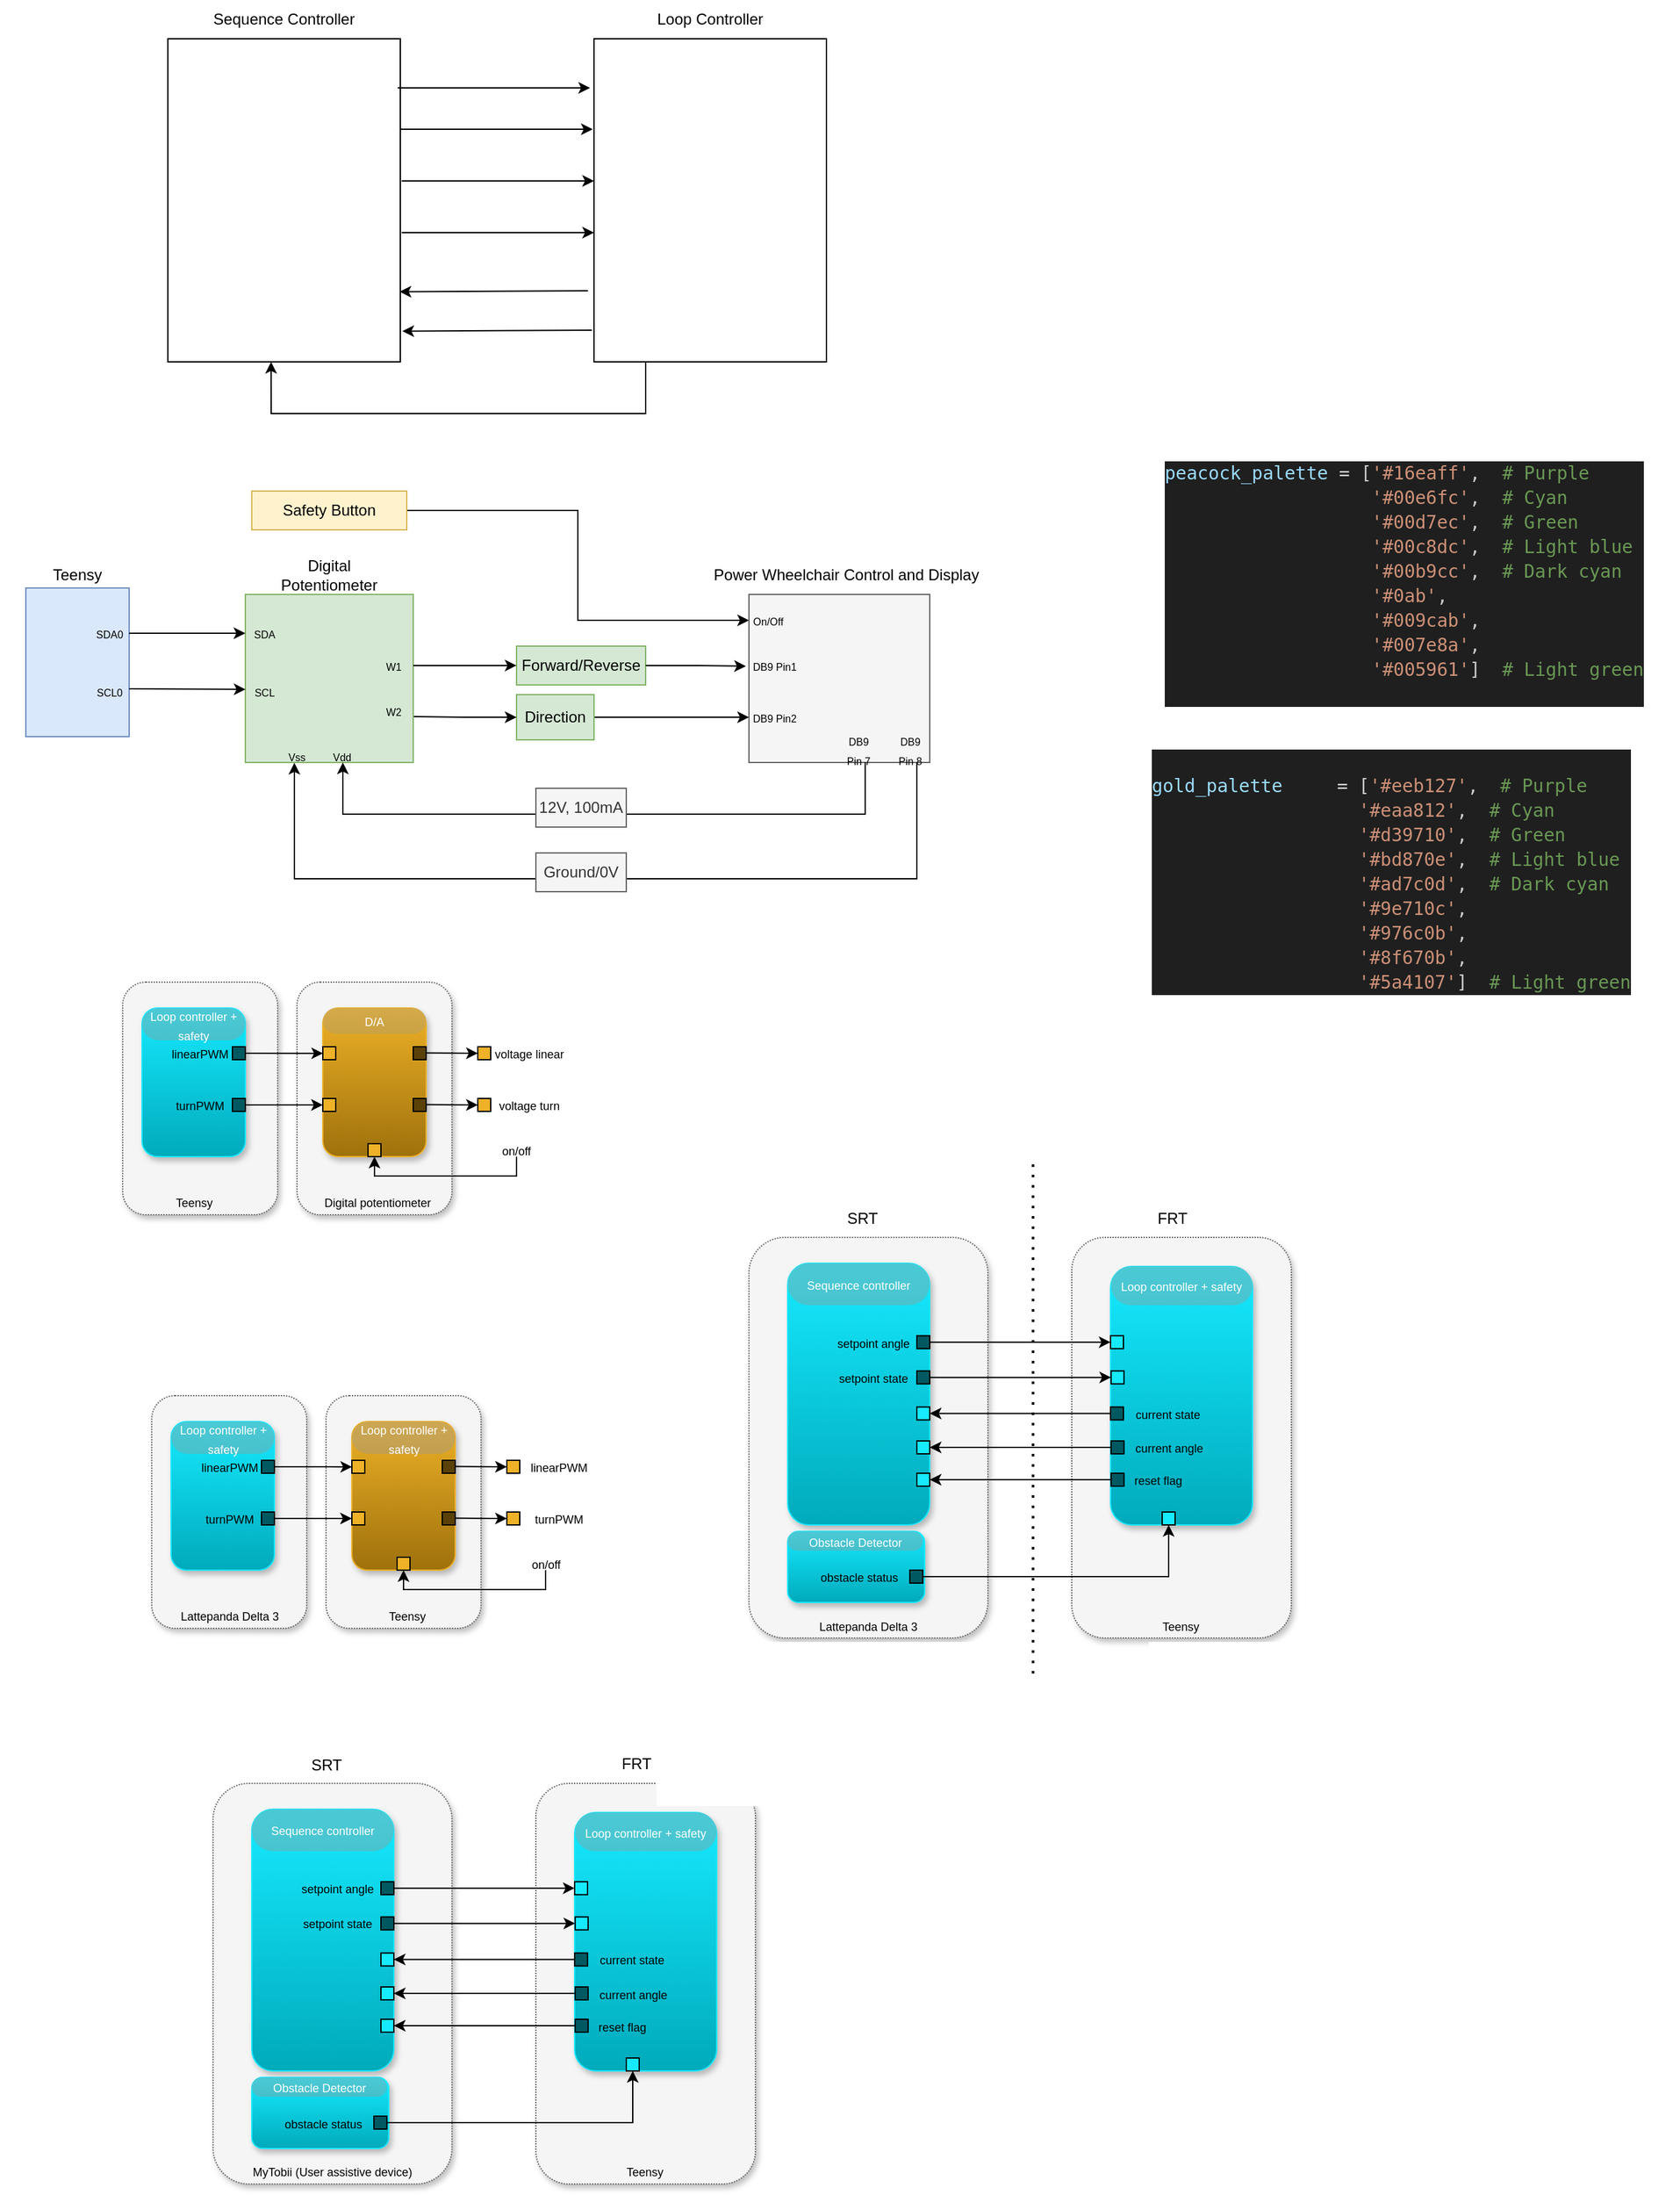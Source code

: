 <mxfile version="24.4.4" type="github">
  <diagram name="Page-1" id="mmhT-Pex-2ySGfsCANb3">
    <mxGraphModel dx="1647" dy="387" grid="1" gridSize="10" guides="1" tooltips="1" connect="1" arrows="1" fold="1" page="1" pageScale="1" pageWidth="850" pageHeight="1100" math="0" shadow="0">
      <root>
        <mxCell id="0" />
        <mxCell id="1" parent="0" />
        <mxCell id="6i7rax9iIgS6po6T7Pem-71" value="" style="endArrow=none;dashed=1;html=1;dashPattern=1 3;strokeWidth=2;rounded=0;" edge="1" parent="1">
          <mxGeometry width="50" height="50" relative="1" as="geometry">
            <mxPoint x="750" y="1445" as="sourcePoint" />
            <mxPoint x="750" y="1045" as="targetPoint" />
          </mxGeometry>
        </mxCell>
        <mxCell id="OU8EpIYlkXX6cTPL9Aab-47" value="" style="rounded=1;whiteSpace=wrap;html=1;fillColor=#f5f5f5;fontColor=#333333;strokeColor=#666666;dashed=1;dashPattern=1 1;shadow=1;" parent="1" vertex="1">
          <mxGeometry x="45" y="910" width="120" height="180" as="geometry" />
        </mxCell>
        <mxCell id="OU8EpIYlkXX6cTPL9Aab-46" value="" style="rounded=1;whiteSpace=wrap;html=1;fillColor=#f5f5f5;fontColor=#333333;strokeColor=#666666;dashed=1;dashPattern=1 1;glass=0;shadow=1;" parent="1" vertex="1">
          <mxGeometry x="180" y="910" width="120" height="180" as="geometry" />
        </mxCell>
        <mxCell id="EqBaHVZNQgICD4WXDvI4-1" value="" style="rounded=0;whiteSpace=wrap;html=1;" parent="1" vertex="1">
          <mxGeometry x="80" y="180" width="180" height="250" as="geometry" />
        </mxCell>
        <mxCell id="EqBaHVZNQgICD4WXDvI4-3" value="" style="rounded=0;whiteSpace=wrap;html=1;" parent="1" vertex="1">
          <mxGeometry x="410" y="180" width="180" height="250" as="geometry" />
        </mxCell>
        <mxCell id="EqBaHVZNQgICD4WXDvI4-4" value="Sequence Controller" style="text;html=1;align=center;verticalAlign=middle;whiteSpace=wrap;rounded=0;" parent="1" vertex="1">
          <mxGeometry x="110" y="150" width="120" height="30" as="geometry" />
        </mxCell>
        <mxCell id="EqBaHVZNQgICD4WXDvI4-5" value="Loop Controller" style="text;html=1;align=center;verticalAlign=middle;whiteSpace=wrap;rounded=0;" parent="1" vertex="1">
          <mxGeometry x="440" y="150" width="120" height="30" as="geometry" />
        </mxCell>
        <mxCell id="EqBaHVZNQgICD4WXDvI4-46" style="edgeStyle=orthogonalEdgeStyle;rounded=0;orthogonalLoop=1;jettySize=auto;html=1;entryX=0;entryY=0.5;entryDx=0;entryDy=0;" parent="1" source="EqBaHVZNQgICD4WXDvI4-8" target="EqBaHVZNQgICD4WXDvI4-19" edge="1">
          <mxGeometry relative="1" as="geometry" />
        </mxCell>
        <mxCell id="EqBaHVZNQgICD4WXDvI4-8" value="Safety Button" style="text;html=1;align=center;verticalAlign=middle;whiteSpace=wrap;rounded=0;fillColor=#fff2cc;strokeColor=#d6b656;" parent="1" vertex="1">
          <mxGeometry x="145" y="530" width="120" height="30" as="geometry" />
        </mxCell>
        <mxCell id="EqBaHVZNQgICD4WXDvI4-9" value="" style="endArrow=classic;html=1;rounded=0;exitX=0.989;exitY=0.152;exitDx=0;exitDy=0;exitPerimeter=0;entryX=-0.017;entryY=0.152;entryDx=0;entryDy=0;entryPerimeter=0;" parent="1" source="EqBaHVZNQgICD4WXDvI4-1" target="EqBaHVZNQgICD4WXDvI4-3" edge="1">
          <mxGeometry width="50" height="50" relative="1" as="geometry">
            <mxPoint x="330" y="400" as="sourcePoint" />
            <mxPoint x="380" y="350" as="targetPoint" />
          </mxGeometry>
        </mxCell>
        <mxCell id="EqBaHVZNQgICD4WXDvI4-10" value="" style="endArrow=classic;html=1;rounded=0;exitX=0.989;exitY=0.152;exitDx=0;exitDy=0;exitPerimeter=0;entryX=-0.017;entryY=0.152;entryDx=0;entryDy=0;entryPerimeter=0;" parent="1" edge="1">
          <mxGeometry width="50" height="50" relative="1" as="geometry">
            <mxPoint x="260" y="250" as="sourcePoint" />
            <mxPoint x="409" y="250" as="targetPoint" />
          </mxGeometry>
        </mxCell>
        <mxCell id="EqBaHVZNQgICD4WXDvI4-11" value="" style="endArrow=classic;html=1;rounded=0;exitX=0.989;exitY=0.152;exitDx=0;exitDy=0;exitPerimeter=0;entryX=-0.017;entryY=0.152;entryDx=0;entryDy=0;entryPerimeter=0;" parent="1" edge="1">
          <mxGeometry width="50" height="50" relative="1" as="geometry">
            <mxPoint x="261" y="290" as="sourcePoint" />
            <mxPoint x="410" y="290" as="targetPoint" />
          </mxGeometry>
        </mxCell>
        <mxCell id="EqBaHVZNQgICD4WXDvI4-12" value="" style="endArrow=classic;html=1;rounded=0;exitX=0.989;exitY=0.152;exitDx=0;exitDy=0;exitPerimeter=0;entryX=-0.017;entryY=0.152;entryDx=0;entryDy=0;entryPerimeter=0;" parent="1" edge="1">
          <mxGeometry width="50" height="50" relative="1" as="geometry">
            <mxPoint x="261" y="330" as="sourcePoint" />
            <mxPoint x="410" y="330" as="targetPoint" />
          </mxGeometry>
        </mxCell>
        <mxCell id="EqBaHVZNQgICD4WXDvI4-13" value="" style="endArrow=classic;html=1;rounded=0;exitX=-0.026;exitY=0.78;exitDx=0;exitDy=0;exitPerimeter=0;entryX=0.997;entryY=0.783;entryDx=0;entryDy=0;entryPerimeter=0;" parent="1" source="EqBaHVZNQgICD4WXDvI4-3" target="EqBaHVZNQgICD4WXDvI4-1" edge="1">
          <mxGeometry width="50" height="50" relative="1" as="geometry">
            <mxPoint x="400" y="374.25" as="sourcePoint" />
            <mxPoint x="270" y="374" as="targetPoint" />
          </mxGeometry>
        </mxCell>
        <mxCell id="EqBaHVZNQgICD4WXDvI4-14" value="" style="endArrow=classic;html=1;rounded=0;exitX=-0.009;exitY=0.902;exitDx=0;exitDy=0;exitPerimeter=0;entryX=1.009;entryY=0.905;entryDx=0;entryDy=0;entryPerimeter=0;" parent="1" source="EqBaHVZNQgICD4WXDvI4-3" target="EqBaHVZNQgICD4WXDvI4-1" edge="1">
          <mxGeometry width="50" height="50" relative="1" as="geometry">
            <mxPoint x="308" y="268" as="sourcePoint" />
            <mxPoint x="264" y="405" as="targetPoint" />
          </mxGeometry>
        </mxCell>
        <mxCell id="EqBaHVZNQgICD4WXDvI4-15" value="" style="endArrow=classic;html=1;rounded=0;entryX=0.444;entryY=1;entryDx=0;entryDy=0;entryPerimeter=0;" parent="1" target="EqBaHVZNQgICD4WXDvI4-1" edge="1">
          <mxGeometry width="50" height="50" relative="1" as="geometry">
            <mxPoint x="450" y="430" as="sourcePoint" />
            <mxPoint x="264" y="470" as="targetPoint" />
            <Array as="points">
              <mxPoint x="450" y="470" />
              <mxPoint x="160" y="470" />
            </Array>
          </mxGeometry>
        </mxCell>
        <mxCell id="EqBaHVZNQgICD4WXDvI4-16" value="" style="rounded=0;whiteSpace=wrap;html=1;fillColor=#f5f5f5;fontColor=#333333;strokeColor=#666666;" parent="1" vertex="1">
          <mxGeometry x="530" y="610" width="140" height="130" as="geometry" />
        </mxCell>
        <mxCell id="EqBaHVZNQgICD4WXDvI4-17" value="Power Wheelchair Control and Display" style="text;html=1;align=center;verticalAlign=middle;resizable=0;points=[];autosize=1;strokeColor=none;fillColor=none;" parent="1" vertex="1">
          <mxGeometry x="490" y="580" width="230" height="30" as="geometry" />
        </mxCell>
        <mxCell id="EqBaHVZNQgICD4WXDvI4-19" value="&lt;font style=&quot;font-size: 8px;&quot;&gt;On/Off&lt;/font&gt;" style="text;html=1;align=center;verticalAlign=middle;whiteSpace=wrap;rounded=0;" parent="1" vertex="1">
          <mxGeometry x="530" y="620" width="30" height="20" as="geometry" />
        </mxCell>
        <mxCell id="EqBaHVZNQgICD4WXDvI4-20" value="" style="rounded=0;whiteSpace=wrap;html=1;fillColor=#d5e8d4;strokeColor=#82b366;" parent="1" vertex="1">
          <mxGeometry x="140" y="610" width="130" height="130" as="geometry" />
        </mxCell>
        <mxCell id="EqBaHVZNQgICD4WXDvI4-21" value="Digital Potentiometer" style="text;html=1;align=center;verticalAlign=middle;whiteSpace=wrap;rounded=0;" parent="1" vertex="1">
          <mxGeometry x="165" y="580" width="80" height="30" as="geometry" />
        </mxCell>
        <mxCell id="EqBaHVZNQgICD4WXDvI4-25" value="Forward/Reverse" style="text;html=1;align=center;verticalAlign=middle;whiteSpace=wrap;rounded=0;fillColor=#d5e8d4;strokeColor=#82b366;" parent="1" vertex="1">
          <mxGeometry x="350" y="650" width="100" height="30" as="geometry" />
        </mxCell>
        <mxCell id="EqBaHVZNQgICD4WXDvI4-50" style="edgeStyle=orthogonalEdgeStyle;rounded=0;orthogonalLoop=1;jettySize=auto;html=1;entryX=0;entryY=0.5;entryDx=0;entryDy=0;" parent="1" source="EqBaHVZNQgICD4WXDvI4-30" target="EqBaHVZNQgICD4WXDvI4-32" edge="1">
          <mxGeometry relative="1" as="geometry" />
        </mxCell>
        <mxCell id="EqBaHVZNQgICD4WXDvI4-30" value="Direction" style="text;html=1;align=center;verticalAlign=middle;whiteSpace=wrap;rounded=0;fillColor=#d5e8d4;strokeColor=#82b366;" parent="1" vertex="1">
          <mxGeometry x="350" y="687.5" width="60" height="35" as="geometry" />
        </mxCell>
        <mxCell id="EqBaHVZNQgICD4WXDvI4-31" value="&lt;font style=&quot;font-size: 8px;&quot;&gt;DB9 Pin1&lt;/font&gt;" style="text;html=1;align=center;verticalAlign=middle;whiteSpace=wrap;rounded=0;" parent="1" vertex="1">
          <mxGeometry x="530" y="660" width="40" height="10" as="geometry" />
        </mxCell>
        <mxCell id="EqBaHVZNQgICD4WXDvI4-32" value="&lt;font style=&quot;font-size: 8px;&quot;&gt;DB9 Pin2&lt;/font&gt;" style="text;html=1;align=center;verticalAlign=middle;whiteSpace=wrap;rounded=0;" parent="1" vertex="1">
          <mxGeometry x="530" y="700" width="40" height="10" as="geometry" />
        </mxCell>
        <mxCell id="EqBaHVZNQgICD4WXDvI4-34" style="edgeStyle=orthogonalEdgeStyle;rounded=0;orthogonalLoop=1;jettySize=auto;html=1;entryX=0.851;entryY=1.025;entryDx=0;entryDy=0;entryPerimeter=0;" parent="1" edge="1">
          <mxGeometry relative="1" as="geometry">
            <mxPoint x="620" y="740" as="sourcePoint" />
            <mxPoint x="215.5" y="740" as="targetPoint" />
            <Array as="points">
              <mxPoint x="620" y="780" />
              <mxPoint x="216" y="780" />
            </Array>
          </mxGeometry>
        </mxCell>
        <mxCell id="EqBaHVZNQgICD4WXDvI4-37" value="12V, 100mA" style="text;html=1;align=center;verticalAlign=middle;whiteSpace=wrap;rounded=0;fillColor=#f5f5f5;strokeColor=#666666;fontColor=#333333;" parent="1" vertex="1">
          <mxGeometry x="365" y="760" width="70" height="30" as="geometry" />
        </mxCell>
        <mxCell id="EqBaHVZNQgICD4WXDvI4-39" style="edgeStyle=orthogonalEdgeStyle;rounded=0;orthogonalLoop=1;jettySize=auto;html=1;entryX=0.292;entryY=1.002;entryDx=0;entryDy=0;entryPerimeter=0;" parent="1" target="EqBaHVZNQgICD4WXDvI4-20" edge="1">
          <mxGeometry relative="1" as="geometry">
            <mxPoint x="660" y="740" as="sourcePoint" />
            <mxPoint x="179.5" y="790" as="targetPoint" />
            <Array as="points">
              <mxPoint x="660" y="830" />
              <mxPoint x="178" y="830" />
            </Array>
          </mxGeometry>
        </mxCell>
        <mxCell id="EqBaHVZNQgICD4WXDvI4-40" value="Ground/0V" style="text;html=1;align=center;verticalAlign=middle;whiteSpace=wrap;rounded=0;fillColor=#f5f5f5;strokeColor=#666666;fontColor=#333333;" parent="1" vertex="1">
          <mxGeometry x="365" y="810" width="70" height="30" as="geometry" />
        </mxCell>
        <mxCell id="EqBaHVZNQgICD4WXDvI4-47" style="edgeStyle=orthogonalEdgeStyle;rounded=0;orthogonalLoop=1;jettySize=auto;html=1;entryX=1;entryY=0.423;entryDx=0;entryDy=0;entryPerimeter=0;startArrow=classic;startFill=1;endArrow=none;endFill=0;" parent="1" source="EqBaHVZNQgICD4WXDvI4-25" target="EqBaHVZNQgICD4WXDvI4-20" edge="1">
          <mxGeometry relative="1" as="geometry" />
        </mxCell>
        <mxCell id="EqBaHVZNQgICD4WXDvI4-48" style="edgeStyle=orthogonalEdgeStyle;rounded=0;orthogonalLoop=1;jettySize=auto;html=1;entryX=-0.017;entryY=0.427;entryDx=0;entryDy=0;entryPerimeter=0;" parent="1" source="EqBaHVZNQgICD4WXDvI4-25" target="EqBaHVZNQgICD4WXDvI4-16" edge="1">
          <mxGeometry relative="1" as="geometry" />
        </mxCell>
        <mxCell id="EqBaHVZNQgICD4WXDvI4-49" style="edgeStyle=orthogonalEdgeStyle;rounded=0;orthogonalLoop=1;jettySize=auto;html=1;entryX=1.004;entryY=0.727;entryDx=0;entryDy=0;entryPerimeter=0;startArrow=classic;startFill=1;endArrow=none;endFill=0;" parent="1" source="EqBaHVZNQgICD4WXDvI4-30" target="EqBaHVZNQgICD4WXDvI4-20" edge="1">
          <mxGeometry relative="1" as="geometry">
            <mxPoint x="274" y="703" as="targetPoint" />
          </mxGeometry>
        </mxCell>
        <mxCell id="EqBaHVZNQgICD4WXDvI4-52" value="&lt;font style=&quot;font-size: 8px;&quot;&gt;DB9 Pin 7&lt;br&gt;&lt;/font&gt;" style="text;html=1;align=center;verticalAlign=middle;whiteSpace=wrap;rounded=0;" parent="1" vertex="1">
          <mxGeometry x="600" y="730" width="30" as="geometry" />
        </mxCell>
        <mxCell id="EqBaHVZNQgICD4WXDvI4-53" value="&lt;font style=&quot;font-size: 8px;&quot;&gt;DB9 Pin 8&lt;br&gt;&lt;/font&gt;" style="text;html=1;align=center;verticalAlign=middle;whiteSpace=wrap;rounded=0;" parent="1" vertex="1">
          <mxGeometry x="640" y="725" width="30" height="10" as="geometry" />
        </mxCell>
        <mxCell id="EqBaHVZNQgICD4WXDvI4-57" value="&lt;font style=&quot;font-size: 8px;&quot;&gt;W1&lt;/font&gt;" style="text;html=1;align=center;verticalAlign=middle;whiteSpace=wrap;rounded=0;" parent="1" vertex="1">
          <mxGeometry x="240" y="655" width="30" height="20" as="geometry" />
        </mxCell>
        <mxCell id="EqBaHVZNQgICD4WXDvI4-58" value="&lt;font style=&quot;font-size: 8px;&quot;&gt;W2&lt;/font&gt;" style="text;html=1;align=center;verticalAlign=middle;whiteSpace=wrap;rounded=0;" parent="1" vertex="1">
          <mxGeometry x="240" y="690" width="30" height="20" as="geometry" />
        </mxCell>
        <mxCell id="EqBaHVZNQgICD4WXDvI4-60" value="&lt;font style=&quot;font-size: 8px;&quot;&gt;Vdd&lt;/font&gt;" style="text;html=1;align=center;verticalAlign=middle;whiteSpace=wrap;rounded=0;" parent="1" vertex="1">
          <mxGeometry x="200" y="725" width="30" height="20" as="geometry" />
        </mxCell>
        <mxCell id="EqBaHVZNQgICD4WXDvI4-61" value="&lt;font style=&quot;font-size: 8px;&quot;&gt;Vss&lt;/font&gt;" style="text;html=1;align=center;verticalAlign=middle;whiteSpace=wrap;rounded=0;" parent="1" vertex="1">
          <mxGeometry x="165" y="725" width="30" height="20" as="geometry" />
        </mxCell>
        <mxCell id="EqBaHVZNQgICD4WXDvI4-62" value="" style="rounded=0;whiteSpace=wrap;html=1;fillColor=#dae8fc;strokeColor=#6c8ebf;" parent="1" vertex="1">
          <mxGeometry x="-30" y="605" width="80" height="115" as="geometry" />
        </mxCell>
        <mxCell id="EqBaHVZNQgICD4WXDvI4-63" value="Teensy" style="text;html=1;align=center;verticalAlign=middle;whiteSpace=wrap;rounded=0;" parent="1" vertex="1">
          <mxGeometry x="-50" y="580" width="120" height="30" as="geometry" />
        </mxCell>
        <mxCell id="EqBaHVZNQgICD4WXDvI4-68" value="" style="endArrow=classic;html=1;rounded=0;exitX=1;exitY=0.5;exitDx=0;exitDy=0;" parent="1" source="EqBaHVZNQgICD4WXDvI4-74" edge="1">
          <mxGeometry width="50" height="50" relative="1" as="geometry">
            <mxPoint x="140" y="700" as="sourcePoint" />
            <mxPoint x="140" y="640" as="targetPoint" />
          </mxGeometry>
        </mxCell>
        <mxCell id="EqBaHVZNQgICD4WXDvI4-69" value="" style="endArrow=classic;html=1;rounded=0;entryX=0.001;entryY=0.565;entryDx=0;entryDy=0;entryPerimeter=0;" parent="1" target="EqBaHVZNQgICD4WXDvI4-20" edge="1">
          <mxGeometry width="50" height="50" relative="1" as="geometry">
            <mxPoint x="50" y="683" as="sourcePoint" />
            <mxPoint x="190" y="650" as="targetPoint" />
          </mxGeometry>
        </mxCell>
        <mxCell id="EqBaHVZNQgICD4WXDvI4-70" value="&lt;font style=&quot;font-size: 8px;&quot;&gt;SDA&lt;/font&gt;" style="text;html=1;align=center;verticalAlign=middle;whiteSpace=wrap;rounded=0;" parent="1" vertex="1">
          <mxGeometry x="140" y="630" width="30" height="20" as="geometry" />
        </mxCell>
        <mxCell id="EqBaHVZNQgICD4WXDvI4-71" value="&lt;font style=&quot;font-size: 8px;&quot;&gt;SCL&lt;/font&gt;" style="text;html=1;align=center;verticalAlign=middle;whiteSpace=wrap;rounded=0;" parent="1" vertex="1">
          <mxGeometry x="140" y="675" width="30" height="20" as="geometry" />
        </mxCell>
        <mxCell id="EqBaHVZNQgICD4WXDvI4-72" value="&lt;font style=&quot;font-size: 8px;&quot;&gt;SCL0&lt;/font&gt;" style="text;html=1;align=center;verticalAlign=middle;whiteSpace=wrap;rounded=0;" parent="1" vertex="1">
          <mxGeometry x="20" y="675" width="30" height="20" as="geometry" />
        </mxCell>
        <mxCell id="EqBaHVZNQgICD4WXDvI4-74" value="&lt;font style=&quot;font-size: 8px;&quot;&gt;SDA0&lt;/font&gt;" style="text;html=1;align=center;verticalAlign=middle;whiteSpace=wrap;rounded=0;" parent="1" vertex="1">
          <mxGeometry x="20" y="630" width="30" height="20" as="geometry" />
        </mxCell>
        <mxCell id="OU8EpIYlkXX6cTPL9Aab-1" value="" style="rounded=1;whiteSpace=wrap;html=1;fillColor=#16eaff;strokeColor=#16eaff;gradientColor=#00aabb;shadow=1;" parent="1" vertex="1">
          <mxGeometry x="60" y="930" width="80" height="115" as="geometry" />
        </mxCell>
        <mxCell id="OU8EpIYlkXX6cTPL9Aab-2" value="&lt;font color=&quot;#ffffff&quot; style=&quot;font-size: 9px;&quot;&gt;Loop controller + safety&lt;/font&gt;" style="text;html=1;align=center;verticalAlign=middle;whiteSpace=wrap;rounded=1;fillColor=#9a9996;opacity=40;arcSize=50;" parent="1" vertex="1">
          <mxGeometry x="60" y="930" width="80" height="25" as="geometry" />
        </mxCell>
        <mxCell id="OU8EpIYlkXX6cTPL9Aab-3" value="" style="rounded=1;whiteSpace=wrap;html=1;fillColor=#eeb127;strokeColor=#EEB127;gradientColor=#9e710c;glass=0;shadow=1;" parent="1" vertex="1">
          <mxGeometry x="200" y="930" width="80" height="115" as="geometry" />
        </mxCell>
        <mxCell id="OU8EpIYlkXX6cTPL9Aab-5" value="&lt;font color=&quot;#ffffff&quot; style=&quot;font-size: 9px;&quot;&gt;D/A&lt;/font&gt;" style="text;html=1;align=center;verticalAlign=middle;whiteSpace=wrap;rounded=1;fillColor=#9a9996;gradientColor=none;perimeterSpacing=0;opacity=30;arcSize=50;" parent="1" vertex="1">
          <mxGeometry x="200" y="930" width="80" height="20" as="geometry" />
        </mxCell>
        <mxCell id="OU8EpIYlkXX6cTPL9Aab-6" value="&lt;div style=&quot;color: #cccccc;background-color: #1f1f1f;font-family: &#39;Droid Sans Mono&#39;, &#39;monospace&#39;, monospace;font-weight: normal;font-size: 14px;line-height: 19px;white-space: pre;&quot;&gt;&lt;div&gt;&lt;span style=&quot;color: #9cdcfe;&quot;&gt;peacock_palette&lt;/span&gt;&lt;span style=&quot;color: #cccccc;&quot;&gt; &lt;/span&gt;&lt;span style=&quot;color: #d4d4d4;&quot;&gt;=&lt;/span&gt;&lt;span style=&quot;color: #cccccc;&quot;&gt; [&lt;/span&gt;&lt;span style=&quot;color: #ce9178;&quot;&gt;&#39;#16eaff&#39;&lt;/span&gt;&lt;span style=&quot;color: #cccccc;&quot;&gt;,  &lt;/span&gt;&lt;span style=&quot;color: #6a9955;&quot;&gt;# Purple&lt;/span&gt;&lt;/div&gt;&lt;div&gt;&lt;span style=&quot;color: #cccccc;&quot;&gt;                   &lt;/span&gt;&lt;span style=&quot;color: #ce9178;&quot;&gt;&#39;#00e6fc&#39;&lt;/span&gt;&lt;span style=&quot;color: #cccccc;&quot;&gt;,  &lt;/span&gt;&lt;span style=&quot;color: #6a9955;&quot;&gt;# Cyan&lt;/span&gt;&lt;/div&gt;&lt;div&gt;&lt;span style=&quot;color: #cccccc;&quot;&gt;                   &lt;/span&gt;&lt;span style=&quot;color: #ce9178;&quot;&gt;&#39;#00d7ec&#39;&lt;/span&gt;&lt;span style=&quot;color: #cccccc;&quot;&gt;,  &lt;/span&gt;&lt;span style=&quot;color: #6a9955;&quot;&gt;# Green&lt;/span&gt;&lt;/div&gt;&lt;div&gt;&lt;span style=&quot;color: #cccccc;&quot;&gt;                   &lt;/span&gt;&lt;span style=&quot;color: #ce9178;&quot;&gt;&#39;#00c8dc&#39;&lt;/span&gt;&lt;span style=&quot;color: #cccccc;&quot;&gt;,  &lt;/span&gt;&lt;span style=&quot;color: #6a9955;&quot;&gt;# Light blue&lt;/span&gt;&lt;/div&gt;&lt;div&gt;&lt;span style=&quot;color: #cccccc;&quot;&gt;                   &lt;/span&gt;&lt;span style=&quot;color: #ce9178;&quot;&gt;&#39;#00b9cc&#39;&lt;/span&gt;&lt;span style=&quot;color: #cccccc;&quot;&gt;,  &lt;/span&gt;&lt;span style=&quot;color: #6a9955;&quot;&gt;# Dark cyan&lt;/span&gt;&lt;/div&gt;&lt;div&gt;&lt;span style=&quot;color: #cccccc;&quot;&gt;                   &lt;/span&gt;&lt;span style=&quot;color: #ce9178;&quot;&gt;&#39;#0ab&#39;&lt;/span&gt;&lt;span style=&quot;color: #cccccc;&quot;&gt;,&lt;/span&gt;&lt;/div&gt;&lt;div&gt;&lt;span style=&quot;color: #cccccc;&quot;&gt;                   &lt;/span&gt;&lt;span style=&quot;color: #ce9178;&quot;&gt;&#39;#009cab&#39;&lt;/span&gt;&lt;span style=&quot;color: #cccccc;&quot;&gt;,&lt;/span&gt;&lt;/div&gt;&lt;div&gt;&lt;span style=&quot;color: #cccccc;&quot;&gt;                   &lt;/span&gt;&lt;span style=&quot;color: #ce9178;&quot;&gt;&#39;#007e8a&#39;&lt;/span&gt;&lt;span style=&quot;color: #cccccc;&quot;&gt;,&lt;/span&gt;&lt;/div&gt;&lt;div&gt;&lt;span style=&quot;color: #cccccc;&quot;&gt;                   &lt;/span&gt;&lt;span style=&quot;color: #ce9178;&quot;&gt;&#39;#005961&#39;&lt;/span&gt;&lt;span style=&quot;color: #cccccc;&quot;&gt;]  &lt;/span&gt;&lt;span style=&quot;color: #6a9955;&quot;&gt;# Light green&lt;/span&gt;&lt;/div&gt;&lt;br&gt;&lt;/div&gt;" style="text;whiteSpace=wrap;html=1;" parent="1" vertex="1">
          <mxGeometry x="850" y="500" width="400" height="210" as="geometry" />
        </mxCell>
        <mxCell id="OU8EpIYlkXX6cTPL9Aab-7" value="&lt;div style=&quot;color: #cccccc;background-color: #1f1f1f;font-family: &#39;Droid Sans Mono&#39;, &#39;monospace&#39;, monospace;font-weight: normal;font-size: 14px;line-height: 19px;white-space: pre;&quot;&gt;&lt;br&gt;&lt;div&gt;&lt;span style=&quot;color: #9cdcfe;&quot;&gt;gold_palette&lt;/span&gt;&lt;span style=&quot;color: #cccccc;&quot;&gt;     &lt;/span&gt;&lt;span style=&quot;color: #d4d4d4;&quot;&gt;=&lt;/span&gt;&lt;span style=&quot;color: #cccccc;&quot;&gt; [&lt;/span&gt;&lt;span style=&quot;color: #ce9178;&quot;&gt;&#39;#eeb127&#39;&lt;/span&gt;&lt;span style=&quot;color: #cccccc;&quot;&gt;,  &lt;/span&gt;&lt;span style=&quot;color: #6a9955;&quot;&gt;# Purple&lt;/span&gt;&lt;/div&gt;&lt;div&gt;&lt;span style=&quot;color: #cccccc;&quot;&gt;                   &lt;/span&gt;&lt;span style=&quot;color: #ce9178;&quot;&gt;&#39;#eaa812&#39;&lt;/span&gt;&lt;span style=&quot;color: #cccccc;&quot;&gt;,  &lt;/span&gt;&lt;span style=&quot;color: #6a9955;&quot;&gt;# Cyan&lt;/span&gt;&lt;/div&gt;&lt;div&gt;&lt;span style=&quot;color: #cccccc;&quot;&gt;                   &lt;/span&gt;&lt;span style=&quot;color: #ce9178;&quot;&gt;&#39;#d39710&#39;&lt;/span&gt;&lt;span style=&quot;color: #cccccc;&quot;&gt;,  &lt;/span&gt;&lt;span style=&quot;color: #6a9955;&quot;&gt;# Green&lt;/span&gt;&lt;/div&gt;&lt;div&gt;&lt;span style=&quot;color: #cccccc;&quot;&gt;                   &lt;/span&gt;&lt;span style=&quot;color: #ce9178;&quot;&gt;&#39;#bd870e&#39;&lt;/span&gt;&lt;span style=&quot;color: #cccccc;&quot;&gt;,  &lt;/span&gt;&lt;span style=&quot;color: #6a9955;&quot;&gt;# Light blue&lt;/span&gt;&lt;/div&gt;&lt;div&gt;&lt;span style=&quot;color: #cccccc;&quot;&gt;                   &lt;/span&gt;&lt;span style=&quot;color: #ce9178;&quot;&gt;&#39;#ad7c0d&#39;&lt;/span&gt;&lt;span style=&quot;color: #cccccc;&quot;&gt;,  &lt;/span&gt;&lt;span style=&quot;color: #6a9955;&quot;&gt;# Dark cyan&lt;/span&gt;&lt;/div&gt;&lt;div&gt;&lt;span style=&quot;color: #cccccc;&quot;&gt;                   &lt;/span&gt;&lt;span style=&quot;color: #ce9178;&quot;&gt;&#39;#9e710c&#39;&lt;/span&gt;&lt;span style=&quot;color: #cccccc;&quot;&gt;,&lt;/span&gt;&lt;/div&gt;&lt;div&gt;&lt;span style=&quot;color: #cccccc;&quot;&gt;                   &lt;/span&gt;&lt;span style=&quot;color: #ce9178;&quot;&gt;&#39;#976c0b&#39;&lt;/span&gt;&lt;span style=&quot;color: #cccccc;&quot;&gt;,&lt;/span&gt;&lt;/div&gt;&lt;div&gt;&lt;span style=&quot;color: #cccccc;&quot;&gt;                   &lt;/span&gt;&lt;span style=&quot;color: #ce9178;&quot;&gt;&#39;#8f670b&#39;&lt;/span&gt;&lt;span style=&quot;color: #cccccc;&quot;&gt;,&lt;/span&gt;&lt;/div&gt;&lt;div&gt;&lt;span style=&quot;color: #cccccc;&quot;&gt;                   &lt;/span&gt;&lt;span style=&quot;color: #ce9178;&quot;&gt;&#39;#5a4107&#39;&lt;/span&gt;&lt;span style=&quot;color: #cccccc;&quot;&gt;]  &lt;/span&gt;&lt;span style=&quot;color: #6a9955;&quot;&gt;# Light green&lt;/span&gt;&lt;/div&gt;&lt;/div&gt;" style="text;whiteSpace=wrap;html=1;" parent="1" vertex="1">
          <mxGeometry x="840" y="722.5" width="400" height="210" as="geometry" />
        </mxCell>
        <mxCell id="OU8EpIYlkXX6cTPL9Aab-11" value="" style="endArrow=classic;html=1;rounded=0;exitX=1;exitY=0.5;exitDx=0;exitDy=0;entryX=0.002;entryY=0.305;entryDx=0;entryDy=0;entryPerimeter=0;" parent="1" source="OU8EpIYlkXX6cTPL9Aab-20" target="OU8EpIYlkXX6cTPL9Aab-3" edge="1">
          <mxGeometry width="50" height="50" relative="1" as="geometry">
            <mxPoint x="150" y="1020" as="sourcePoint" />
            <mxPoint x="200" y="970" as="targetPoint" />
          </mxGeometry>
        </mxCell>
        <mxCell id="OU8EpIYlkXX6cTPL9Aab-12" value="" style="endArrow=classic;html=1;rounded=0;exitX=1;exitY=0.5;exitDx=0;exitDy=0;entryX=0;entryY=0.5;entryDx=0;entryDy=0;" parent="1" source="OU8EpIYlkXX6cTPL9Aab-21" target="OU8EpIYlkXX6cTPL9Aab-24" edge="1">
          <mxGeometry width="50" height="50" relative="1" as="geometry">
            <mxPoint x="140" y="1000" as="sourcePoint" />
            <mxPoint x="220" y="1005" as="targetPoint" />
          </mxGeometry>
        </mxCell>
        <mxCell id="OU8EpIYlkXX6cTPL9Aab-14" value="&lt;font style=&quot;font-size: 9px;&quot;&gt;linearPWM&lt;/font&gt;" style="text;html=1;align=center;verticalAlign=middle;whiteSpace=wrap;rounded=0;" parent="1" vertex="1">
          <mxGeometry x="85" y="960" width="40" height="10" as="geometry" />
        </mxCell>
        <mxCell id="OU8EpIYlkXX6cTPL9Aab-15" value="&lt;font style=&quot;font-size: 9px;&quot;&gt;turnPWM&lt;/font&gt;" style="text;html=1;align=center;verticalAlign=middle;whiteSpace=wrap;rounded=0;" parent="1" vertex="1">
          <mxGeometry x="85" y="1000" width="40" height="10" as="geometry" />
        </mxCell>
        <mxCell id="OU8EpIYlkXX6cTPL9Aab-44" style="edgeStyle=orthogonalEdgeStyle;rounded=0;orthogonalLoop=1;jettySize=auto;html=1;entryX=0.5;entryY=1;entryDx=0;entryDy=0;" parent="1" source="OU8EpIYlkXX6cTPL9Aab-16" target="OU8EpIYlkXX6cTPL9Aab-35" edge="1">
          <mxGeometry relative="1" as="geometry">
            <Array as="points">
              <mxPoint x="350" y="1060" />
              <mxPoint x="240" y="1060" />
            </Array>
          </mxGeometry>
        </mxCell>
        <mxCell id="OU8EpIYlkXX6cTPL9Aab-16" value="&lt;font style=&quot;font-size: 9px;&quot;&gt;on/off&lt;/font&gt;" style="text;html=1;align=center;verticalAlign=middle;whiteSpace=wrap;rounded=0;" parent="1" vertex="1">
          <mxGeometry x="330" y="1035" width="40" height="10" as="geometry" />
        </mxCell>
        <mxCell id="OU8EpIYlkXX6cTPL9Aab-20" value="" style="rounded=0;whiteSpace=wrap;html=1;fillColor=#005961;" parent="1" vertex="1">
          <mxGeometry x="130" y="960" width="10" height="10" as="geometry" />
        </mxCell>
        <mxCell id="OU8EpIYlkXX6cTPL9Aab-21" value="" style="rounded=0;whiteSpace=wrap;html=1;fillColor=#005961;" parent="1" vertex="1">
          <mxGeometry x="130" y="1000" width="10" height="10" as="geometry" />
        </mxCell>
        <mxCell id="OU8EpIYlkXX6cTPL9Aab-22" value="" style="rounded=0;whiteSpace=wrap;html=1;fillColor=#eeb127;" parent="1" vertex="1">
          <mxGeometry x="200" y="960" width="10" height="10" as="geometry" />
        </mxCell>
        <mxCell id="OU8EpIYlkXX6cTPL9Aab-24" value="" style="rounded=0;whiteSpace=wrap;html=1;fillColor=#eeb127;" parent="1" vertex="1">
          <mxGeometry x="200" y="1000" width="10" height="10" as="geometry" />
        </mxCell>
        <mxCell id="OU8EpIYlkXX6cTPL9Aab-25" value="" style="rounded=0;whiteSpace=wrap;html=1;fillColor=#5a4107;" parent="1" vertex="1">
          <mxGeometry x="270" y="960" width="10" height="10" as="geometry" />
        </mxCell>
        <mxCell id="OU8EpIYlkXX6cTPL9Aab-26" value="" style="rounded=0;whiteSpace=wrap;html=1;fillColor=#5a4107;" parent="1" vertex="1">
          <mxGeometry x="270" y="1000" width="10" height="10" as="geometry" />
        </mxCell>
        <mxCell id="OU8EpIYlkXX6cTPL9Aab-27" value="" style="endArrow=classic;html=1;rounded=0;exitX=1;exitY=0.5;exitDx=0;exitDy=0;" parent="1" edge="1">
          <mxGeometry width="50" height="50" relative="1" as="geometry">
            <mxPoint x="280" y="964.8" as="sourcePoint" />
            <mxPoint x="320" y="965" as="targetPoint" />
          </mxGeometry>
        </mxCell>
        <mxCell id="OU8EpIYlkXX6cTPL9Aab-28" value="" style="endArrow=classic;html=1;rounded=0;exitX=1;exitY=0.5;exitDx=0;exitDy=0;" parent="1" edge="1">
          <mxGeometry width="50" height="50" relative="1" as="geometry">
            <mxPoint x="280" y="1004.8" as="sourcePoint" />
            <mxPoint x="320" y="1005" as="targetPoint" />
          </mxGeometry>
        </mxCell>
        <mxCell id="OU8EpIYlkXX6cTPL9Aab-30" value="" style="rounded=0;whiteSpace=wrap;html=1;fillColor=#eeb127;" parent="1" vertex="1">
          <mxGeometry x="320" y="960" width="10" height="10" as="geometry" />
        </mxCell>
        <mxCell id="OU8EpIYlkXX6cTPL9Aab-31" value="" style="rounded=0;whiteSpace=wrap;html=1;fillColor=#eeb127;" parent="1" vertex="1">
          <mxGeometry x="320" y="1000" width="10" height="10" as="geometry" />
        </mxCell>
        <mxCell id="OU8EpIYlkXX6cTPL9Aab-32" value="&lt;font style=&quot;font-size: 9px;&quot;&gt;voltage linear&lt;br&gt;&lt;/font&gt;" style="text;html=1;align=center;verticalAlign=middle;whiteSpace=wrap;rounded=0;" parent="1" vertex="1">
          <mxGeometry x="330" y="960" width="60" height="10" as="geometry" />
        </mxCell>
        <mxCell id="OU8EpIYlkXX6cTPL9Aab-34" value="&lt;font style=&quot;font-size: 9px;&quot;&gt;voltage turn&lt;br&gt;&lt;/font&gt;" style="text;html=1;align=center;verticalAlign=middle;whiteSpace=wrap;rounded=0;" parent="1" vertex="1">
          <mxGeometry x="330" y="1000" width="60" height="10" as="geometry" />
        </mxCell>
        <mxCell id="OU8EpIYlkXX6cTPL9Aab-35" value="" style="rounded=0;whiteSpace=wrap;html=1;fillColor=#eeb127;" parent="1" vertex="1">
          <mxGeometry x="235" y="1035" width="10" height="10" as="geometry" />
        </mxCell>
        <mxCell id="OU8EpIYlkXX6cTPL9Aab-48" value="&lt;font style=&quot;font-size: 9px;&quot;&gt;Teensy&lt;/font&gt;" style="text;html=1;align=center;verticalAlign=middle;whiteSpace=wrap;rounded=0;" parent="1" vertex="1">
          <mxGeometry x="77.5" y="1070" width="45" height="20" as="geometry" />
        </mxCell>
        <mxCell id="OU8EpIYlkXX6cTPL9Aab-49" value="&lt;font style=&quot;font-size: 9px;&quot;&gt;Digital potentiometer&lt;/font&gt;" style="text;html=1;align=center;verticalAlign=middle;whiteSpace=wrap;rounded=0;" parent="1" vertex="1">
          <mxGeometry x="200" y="1070" width="85" height="20" as="geometry" />
        </mxCell>
        <mxCell id="OU8EpIYlkXX6cTPL9Aab-50" value="" style="rounded=1;whiteSpace=wrap;html=1;fillColor=#f5f5f5;fontColor=#333333;strokeColor=#666666;dashed=1;dashPattern=1 1;shadow=1;" parent="1" vertex="1">
          <mxGeometry x="67.5" y="1230" width="120" height="180" as="geometry" />
        </mxCell>
        <mxCell id="OU8EpIYlkXX6cTPL9Aab-51" value="" style="rounded=1;whiteSpace=wrap;html=1;fillColor=#f5f5f5;fontColor=#333333;strokeColor=#666666;dashed=1;dashPattern=1 1;glass=0;shadow=1;" parent="1" vertex="1">
          <mxGeometry x="202.5" y="1230" width="120" height="180" as="geometry" />
        </mxCell>
        <mxCell id="OU8EpIYlkXX6cTPL9Aab-52" value="" style="rounded=1;whiteSpace=wrap;html=1;fillColor=#16eaff;strokeColor=#16eaff;gradientColor=#00aabb;shadow=1;" parent="1" vertex="1">
          <mxGeometry x="82.5" y="1250" width="80" height="115" as="geometry" />
        </mxCell>
        <mxCell id="OU8EpIYlkXX6cTPL9Aab-53" value="&lt;font color=&quot;#ffffff&quot; style=&quot;font-size: 9px;&quot;&gt;Loop controller + safety&lt;/font&gt;" style="text;html=1;align=center;verticalAlign=middle;whiteSpace=wrap;rounded=1;fillColor=#9a9996;opacity=40;arcSize=50;" parent="1" vertex="1">
          <mxGeometry x="82.5" y="1250" width="80" height="25" as="geometry" />
        </mxCell>
        <mxCell id="OU8EpIYlkXX6cTPL9Aab-54" value="" style="rounded=1;whiteSpace=wrap;html=1;fillColor=#eeb127;strokeColor=#EEB127;gradientColor=#9e710c;glass=0;shadow=1;" parent="1" vertex="1">
          <mxGeometry x="222.5" y="1250" width="80" height="115" as="geometry" />
        </mxCell>
        <mxCell id="OU8EpIYlkXX6cTPL9Aab-56" value="" style="endArrow=classic;html=1;rounded=0;exitX=1;exitY=0.5;exitDx=0;exitDy=0;entryX=0.002;entryY=0.305;entryDx=0;entryDy=0;entryPerimeter=0;" parent="1" source="OU8EpIYlkXX6cTPL9Aab-62" target="OU8EpIYlkXX6cTPL9Aab-54" edge="1">
          <mxGeometry width="50" height="50" relative="1" as="geometry">
            <mxPoint x="172.5" y="1340" as="sourcePoint" />
            <mxPoint x="222.5" y="1290" as="targetPoint" />
          </mxGeometry>
        </mxCell>
        <mxCell id="OU8EpIYlkXX6cTPL9Aab-57" value="" style="endArrow=classic;html=1;rounded=0;exitX=1;exitY=0.5;exitDx=0;exitDy=0;entryX=0;entryY=0.5;entryDx=0;entryDy=0;" parent="1" source="OU8EpIYlkXX6cTPL9Aab-63" target="OU8EpIYlkXX6cTPL9Aab-65" edge="1">
          <mxGeometry width="50" height="50" relative="1" as="geometry">
            <mxPoint x="162.5" y="1320" as="sourcePoint" />
            <mxPoint x="242.5" y="1325" as="targetPoint" />
          </mxGeometry>
        </mxCell>
        <mxCell id="OU8EpIYlkXX6cTPL9Aab-58" value="&lt;font style=&quot;font-size: 9px;&quot;&gt;linearPWM&lt;/font&gt;" style="text;html=1;align=center;verticalAlign=middle;whiteSpace=wrap;rounded=0;" parent="1" vertex="1">
          <mxGeometry x="107.5" y="1280" width="40" height="10" as="geometry" />
        </mxCell>
        <mxCell id="OU8EpIYlkXX6cTPL9Aab-59" value="&lt;font style=&quot;font-size: 9px;&quot;&gt;turnPWM&lt;/font&gt;" style="text;html=1;align=center;verticalAlign=middle;whiteSpace=wrap;rounded=0;" parent="1" vertex="1">
          <mxGeometry x="107.5" y="1320" width="40" height="10" as="geometry" />
        </mxCell>
        <mxCell id="OU8EpIYlkXX6cTPL9Aab-60" style="edgeStyle=orthogonalEdgeStyle;rounded=0;orthogonalLoop=1;jettySize=auto;html=1;entryX=0.5;entryY=1;entryDx=0;entryDy=0;" parent="1" source="OU8EpIYlkXX6cTPL9Aab-61" target="OU8EpIYlkXX6cTPL9Aab-74" edge="1">
          <mxGeometry relative="1" as="geometry">
            <Array as="points">
              <mxPoint x="372.5" y="1380" />
              <mxPoint x="262.5" y="1380" />
            </Array>
          </mxGeometry>
        </mxCell>
        <mxCell id="OU8EpIYlkXX6cTPL9Aab-61" value="&lt;font style=&quot;font-size: 9px;&quot;&gt;on/off&lt;/font&gt;" style="text;html=1;align=center;verticalAlign=middle;whiteSpace=wrap;rounded=0;" parent="1" vertex="1">
          <mxGeometry x="352.5" y="1355" width="40" height="10" as="geometry" />
        </mxCell>
        <mxCell id="OU8EpIYlkXX6cTPL9Aab-62" value="" style="rounded=0;whiteSpace=wrap;html=1;fillColor=#005961;" parent="1" vertex="1">
          <mxGeometry x="152.5" y="1280" width="10" height="10" as="geometry" />
        </mxCell>
        <mxCell id="OU8EpIYlkXX6cTPL9Aab-63" value="" style="rounded=0;whiteSpace=wrap;html=1;fillColor=#005961;" parent="1" vertex="1">
          <mxGeometry x="152.5" y="1320" width="10" height="10" as="geometry" />
        </mxCell>
        <mxCell id="OU8EpIYlkXX6cTPL9Aab-64" value="" style="rounded=0;whiteSpace=wrap;html=1;fillColor=#eeb127;" parent="1" vertex="1">
          <mxGeometry x="222.5" y="1280" width="10" height="10" as="geometry" />
        </mxCell>
        <mxCell id="OU8EpIYlkXX6cTPL9Aab-65" value="" style="rounded=0;whiteSpace=wrap;html=1;fillColor=#eeb127;" parent="1" vertex="1">
          <mxGeometry x="222.5" y="1320" width="10" height="10" as="geometry" />
        </mxCell>
        <mxCell id="OU8EpIYlkXX6cTPL9Aab-66" value="" style="rounded=0;whiteSpace=wrap;html=1;fillColor=#5a4107;" parent="1" vertex="1">
          <mxGeometry x="292.5" y="1280" width="10" height="10" as="geometry" />
        </mxCell>
        <mxCell id="OU8EpIYlkXX6cTPL9Aab-67" value="" style="rounded=0;whiteSpace=wrap;html=1;fillColor=#5a4107;" parent="1" vertex="1">
          <mxGeometry x="292.5" y="1320" width="10" height="10" as="geometry" />
        </mxCell>
        <mxCell id="OU8EpIYlkXX6cTPL9Aab-68" value="" style="endArrow=classic;html=1;rounded=0;exitX=1;exitY=0.5;exitDx=0;exitDy=0;" parent="1" edge="1">
          <mxGeometry width="50" height="50" relative="1" as="geometry">
            <mxPoint x="302.5" y="1284.8" as="sourcePoint" />
            <mxPoint x="342.5" y="1285" as="targetPoint" />
          </mxGeometry>
        </mxCell>
        <mxCell id="OU8EpIYlkXX6cTPL9Aab-69" value="" style="endArrow=classic;html=1;rounded=0;exitX=1;exitY=0.5;exitDx=0;exitDy=0;" parent="1" edge="1">
          <mxGeometry width="50" height="50" relative="1" as="geometry">
            <mxPoint x="302.5" y="1324.8" as="sourcePoint" />
            <mxPoint x="342.5" y="1325" as="targetPoint" />
          </mxGeometry>
        </mxCell>
        <mxCell id="OU8EpIYlkXX6cTPL9Aab-70" value="" style="rounded=0;whiteSpace=wrap;html=1;fillColor=#eeb127;" parent="1" vertex="1">
          <mxGeometry x="342.5" y="1280" width="10" height="10" as="geometry" />
        </mxCell>
        <mxCell id="OU8EpIYlkXX6cTPL9Aab-71" value="" style="rounded=0;whiteSpace=wrap;html=1;fillColor=#eeb127;" parent="1" vertex="1">
          <mxGeometry x="342.5" y="1320" width="10" height="10" as="geometry" />
        </mxCell>
        <mxCell id="OU8EpIYlkXX6cTPL9Aab-72" value="&lt;font style=&quot;font-size: 9px;&quot;&gt;linearPWM&lt;br&gt;&lt;/font&gt;" style="text;html=1;align=center;verticalAlign=middle;whiteSpace=wrap;rounded=0;" parent="1" vertex="1">
          <mxGeometry x="352.5" y="1280" width="60" height="10" as="geometry" />
        </mxCell>
        <mxCell id="OU8EpIYlkXX6cTPL9Aab-73" value="&lt;font style=&quot;font-size: 9px;&quot;&gt;turnPWM&lt;br&gt;&lt;/font&gt;" style="text;html=1;align=center;verticalAlign=middle;whiteSpace=wrap;rounded=0;" parent="1" vertex="1">
          <mxGeometry x="352.5" y="1320" width="60" height="10" as="geometry" />
        </mxCell>
        <mxCell id="OU8EpIYlkXX6cTPL9Aab-74" value="" style="rounded=0;whiteSpace=wrap;html=1;fillColor=#eeb127;" parent="1" vertex="1">
          <mxGeometry x="257.5" y="1355" width="10" height="10" as="geometry" />
        </mxCell>
        <mxCell id="OU8EpIYlkXX6cTPL9Aab-75" value="&lt;font style=&quot;font-size: 9px;&quot;&gt;Lattepanda Delta 3&lt;br&gt;&lt;/font&gt;" style="text;html=1;align=center;verticalAlign=middle;whiteSpace=wrap;rounded=0;" parent="1" vertex="1">
          <mxGeometry x="87.5" y="1390" width="80" height="20" as="geometry" />
        </mxCell>
        <mxCell id="OU8EpIYlkXX6cTPL9Aab-76" value="&lt;font style=&quot;font-size: 9px;&quot;&gt;Teensy&lt;br&gt;&lt;/font&gt;" style="text;html=1;align=center;verticalAlign=middle;whiteSpace=wrap;rounded=0;" parent="1" vertex="1">
          <mxGeometry x="222.5" y="1390" width="85" height="20" as="geometry" />
        </mxCell>
        <mxCell id="OU8EpIYlkXX6cTPL9Aab-77" value="&lt;font color=&quot;#ffffff&quot; style=&quot;font-size: 9px;&quot;&gt;Loop controller + safety&lt;/font&gt;" style="text;html=1;align=center;verticalAlign=middle;whiteSpace=wrap;rounded=1;fillColor=#9a9996;opacity=40;arcSize=50;" parent="1" vertex="1">
          <mxGeometry x="222.5" y="1250" width="80" height="25" as="geometry" />
        </mxCell>
        <mxCell id="6i7rax9iIgS6po6T7Pem-12" value="" style="rounded=1;whiteSpace=wrap;html=1;fillColor=#f5f5f5;fontColor=#333333;strokeColor=#666666;dashed=1;dashPattern=1 1;shadow=1;" vertex="1" parent="1">
          <mxGeometry x="780" y="1107.5" width="170" height="310" as="geometry" />
        </mxCell>
        <mxCell id="6i7rax9iIgS6po6T7Pem-13" value="" style="rounded=1;whiteSpace=wrap;html=1;fillColor=#16eaff;strokeColor=#16eaff;gradientColor=#00aabb;shadow=1;" vertex="1" parent="1">
          <mxGeometry x="810" y="1130" width="110" height="200" as="geometry" />
        </mxCell>
        <mxCell id="6i7rax9iIgS6po6T7Pem-14" value="&lt;font color=&quot;#ffffff&quot; style=&quot;font-size: 9px;&quot;&gt;Loop controller + safety&lt;/font&gt;" style="text;html=1;align=center;verticalAlign=middle;whiteSpace=wrap;rounded=1;fillColor=#9a9996;opacity=40;arcSize=50;" vertex="1" parent="1">
          <mxGeometry x="810.42" y="1130" width="109.58" height="30" as="geometry" />
        </mxCell>
        <mxCell id="6i7rax9iIgS6po6T7Pem-19" value="&lt;font style=&quot;font-size: 9px;&quot;&gt;Teensy&lt;br&gt;&lt;/font&gt;" style="text;html=1;align=center;verticalAlign=middle;whiteSpace=wrap;rounded=0;" vertex="1" parent="1">
          <mxGeometry x="788.34" y="1397.5" width="153.33" height="20" as="geometry" />
        </mxCell>
        <mxCell id="6i7rax9iIgS6po6T7Pem-50" value="" style="rounded=0;whiteSpace=wrap;html=1;fillColor=#005961;" vertex="1" parent="1">
          <mxGeometry x="810.0" y="1238.75" width="10" height="10" as="geometry" />
        </mxCell>
        <mxCell id="6i7rax9iIgS6po6T7Pem-1" value="" style="rounded=1;whiteSpace=wrap;html=1;fillColor=#f5f5f5;fontColor=#333333;strokeColor=#666666;dashed=1;dashPattern=1 1;shadow=1;" vertex="1" parent="1">
          <mxGeometry x="530" y="1107.5" width="185" height="310" as="geometry" />
        </mxCell>
        <mxCell id="6i7rax9iIgS6po6T7Pem-2" value="" style="rounded=1;whiteSpace=wrap;html=1;fillColor=#16eaff;strokeColor=#16eaff;gradientColor=#00aabb;shadow=1;" vertex="1" parent="1">
          <mxGeometry x="560" y="1127.5" width="110" height="202.5" as="geometry" />
        </mxCell>
        <mxCell id="6i7rax9iIgS6po6T7Pem-3" value="&lt;font style=&quot;font-size: 9px;&quot; color=&quot;#ffffff&quot;&gt;Sequence controller&lt;/font&gt;" style="text;html=1;align=center;verticalAlign=middle;whiteSpace=wrap;rounded=1;fillColor=#9a9996;opacity=40;arcSize=50;" vertex="1" parent="1">
          <mxGeometry x="560" y="1127.5" width="110" height="32.5" as="geometry" />
        </mxCell>
        <mxCell id="6i7rax9iIgS6po6T7Pem-4" value="&lt;font style=&quot;font-size: 9px;&quot;&gt;setpoint angle&lt;br&gt;&lt;/font&gt;" style="text;html=1;align=center;verticalAlign=middle;whiteSpace=wrap;rounded=0;" vertex="1" parent="1">
          <mxGeometry x="587.917" y="1180.001" width="76.667" height="17.222" as="geometry" />
        </mxCell>
        <mxCell id="6i7rax9iIgS6po6T7Pem-5" value="&lt;font style=&quot;font-size: 9px;&quot;&gt;setpoint state&lt;br&gt;&lt;/font&gt;" style="text;html=1;align=center;verticalAlign=middle;whiteSpace=wrap;rounded=0;" vertex="1" parent="1">
          <mxGeometry x="587.917" y="1207.22" width="76.667" height="17.222" as="geometry" />
        </mxCell>
        <mxCell id="6i7rax9iIgS6po6T7Pem-8" value="&lt;font style=&quot;font-size: 9px;&quot;&gt;Lattepanda Delta 3&lt;br&gt;&lt;/font&gt;" style="text;html=1;align=center;verticalAlign=middle;whiteSpace=wrap;rounded=0;" vertex="1" parent="1">
          <mxGeometry x="545.84" y="1397.5" width="153.33" height="20" as="geometry" />
        </mxCell>
        <mxCell id="6i7rax9iIgS6po6T7Pem-70" style="edgeStyle=orthogonalEdgeStyle;rounded=0;orthogonalLoop=1;jettySize=auto;html=1;entryX=0;entryY=0.5;entryDx=0;entryDy=0;" edge="1" parent="1" source="6i7rax9iIgS6po6T7Pem-22" target="6i7rax9iIgS6po6T7Pem-56">
          <mxGeometry relative="1" as="geometry" />
        </mxCell>
        <mxCell id="6i7rax9iIgS6po6T7Pem-22" value="" style="rounded=0;whiteSpace=wrap;html=1;fillColor=#005961;" vertex="1" parent="1">
          <mxGeometry x="660.0" y="1183.61" width="10" height="10" as="geometry" />
        </mxCell>
        <mxCell id="6i7rax9iIgS6po6T7Pem-69" style="edgeStyle=orthogonalEdgeStyle;rounded=0;orthogonalLoop=1;jettySize=auto;html=1;entryX=0;entryY=0.5;entryDx=0;entryDy=0;" edge="1" parent="1" source="6i7rax9iIgS6po6T7Pem-23" target="6i7rax9iIgS6po6T7Pem-55">
          <mxGeometry relative="1" as="geometry" />
        </mxCell>
        <mxCell id="6i7rax9iIgS6po6T7Pem-23" value="" style="rounded=0;whiteSpace=wrap;html=1;fillColor=#005961;" vertex="1" parent="1">
          <mxGeometry x="660.0" y="1210.83" width="10" height="10" as="geometry" />
        </mxCell>
        <mxCell id="6i7rax9iIgS6po6T7Pem-33" value="" style="rounded=0;whiteSpace=wrap;html=1;fillColor=#16eaff;" vertex="1" parent="1">
          <mxGeometry x="660.0" y="1238.75" width="10" height="10" as="geometry" />
        </mxCell>
        <mxCell id="6i7rax9iIgS6po6T7Pem-34" value="" style="rounded=0;whiteSpace=wrap;html=1;fillColor=#16eaff;" vertex="1" parent="1">
          <mxGeometry x="660.0" y="1265" width="10" height="10" as="geometry" />
        </mxCell>
        <mxCell id="6i7rax9iIgS6po6T7Pem-35" value="" style="rounded=0;whiteSpace=wrap;html=1;fillColor=#16eaff;" vertex="1" parent="1">
          <mxGeometry x="660.0" y="1290" width="10" height="10" as="geometry" />
        </mxCell>
        <mxCell id="6i7rax9iIgS6po6T7Pem-67" style="edgeStyle=orthogonalEdgeStyle;rounded=0;orthogonalLoop=1;jettySize=auto;html=1;entryX=1;entryY=0.5;entryDx=0;entryDy=0;" edge="1" parent="1" source="6i7rax9iIgS6po6T7Pem-53" target="6i7rax9iIgS6po6T7Pem-34">
          <mxGeometry relative="1" as="geometry" />
        </mxCell>
        <mxCell id="6i7rax9iIgS6po6T7Pem-53" value="" style="rounded=0;whiteSpace=wrap;html=1;fillColor=#005961;" vertex="1" parent="1">
          <mxGeometry x="810.42" y="1265" width="10" height="10" as="geometry" />
        </mxCell>
        <mxCell id="6i7rax9iIgS6po6T7Pem-66" style="edgeStyle=orthogonalEdgeStyle;rounded=0;orthogonalLoop=1;jettySize=auto;html=1;entryX=1;entryY=0.5;entryDx=0;entryDy=0;" edge="1" parent="1" source="6i7rax9iIgS6po6T7Pem-54" target="6i7rax9iIgS6po6T7Pem-35">
          <mxGeometry relative="1" as="geometry" />
        </mxCell>
        <mxCell id="6i7rax9iIgS6po6T7Pem-54" value="" style="rounded=0;whiteSpace=wrap;html=1;fillColor=#005961;" vertex="1" parent="1">
          <mxGeometry x="810.42" y="1290" width="10" height="10" as="geometry" />
        </mxCell>
        <mxCell id="6i7rax9iIgS6po6T7Pem-55" value="" style="rounded=0;whiteSpace=wrap;html=1;fillColor=#16eaff;" vertex="1" parent="1">
          <mxGeometry x="810.42" y="1210.83" width="10" height="10" as="geometry" />
        </mxCell>
        <mxCell id="6i7rax9iIgS6po6T7Pem-56" value="" style="rounded=0;whiteSpace=wrap;html=1;fillColor=#16eaff;" vertex="1" parent="1">
          <mxGeometry x="810.0" y="1183.61" width="10" height="10" as="geometry" />
        </mxCell>
        <mxCell id="6i7rax9iIgS6po6T7Pem-57" value="" style="rounded=1;whiteSpace=wrap;html=1;fillColor=#16eaff;strokeColor=#16eaff;gradientColor=#00aabb;shadow=1;" vertex="1" parent="1">
          <mxGeometry x="560" y="1335" width="106.03" height="55" as="geometry" />
        </mxCell>
        <mxCell id="6i7rax9iIgS6po6T7Pem-58" value="" style="rounded=0;whiteSpace=wrap;html=1;fillColor=#16eaff;" vertex="1" parent="1">
          <mxGeometry x="850.0" y="1320" width="10" height="10" as="geometry" />
        </mxCell>
        <mxCell id="6i7rax9iIgS6po6T7Pem-59" value="&lt;font style=&quot;font-size: 9px;&quot; color=&quot;#ffffff&quot;&gt;Obstacle Detector&lt;br&gt;&lt;/font&gt;" style="text;html=1;align=center;verticalAlign=middle;whiteSpace=wrap;rounded=1;fillColor=#9a9996;opacity=40;arcSize=50;" vertex="1" parent="1">
          <mxGeometry x="560" y="1335" width="104.58" height="15" as="geometry" />
        </mxCell>
        <mxCell id="6i7rax9iIgS6po6T7Pem-65" style="edgeStyle=orthogonalEdgeStyle;rounded=0;orthogonalLoop=1;jettySize=auto;html=1;entryX=0.5;entryY=1;entryDx=0;entryDy=0;" edge="1" parent="1" source="6i7rax9iIgS6po6T7Pem-60" target="6i7rax9iIgS6po6T7Pem-58">
          <mxGeometry relative="1" as="geometry" />
        </mxCell>
        <mxCell id="6i7rax9iIgS6po6T7Pem-60" value="" style="rounded=0;whiteSpace=wrap;html=1;fillColor=#005961;" vertex="1" parent="1">
          <mxGeometry x="654.58" y="1365" width="10" height="10" as="geometry" />
        </mxCell>
        <mxCell id="6i7rax9iIgS6po6T7Pem-61" value="&lt;font style=&quot;font-size: 9px;&quot;&gt;current state&lt;/font&gt;" style="text;html=1;align=center;verticalAlign=middle;whiteSpace=wrap;rounded=0;" vertex="1" parent="1">
          <mxGeometry x="826.47" y="1235.14" width="57.08" height="17.22" as="geometry" />
        </mxCell>
        <mxCell id="6i7rax9iIgS6po6T7Pem-62" value="&lt;font style=&quot;font-size: 9px;&quot;&gt;current angle&lt;br&gt;&lt;/font&gt;" style="text;html=1;align=center;verticalAlign=middle;whiteSpace=wrap;rounded=0;" vertex="1" parent="1">
          <mxGeometry x="821.68" y="1261.39" width="66.66" height="17.22" as="geometry" />
        </mxCell>
        <mxCell id="6i7rax9iIgS6po6T7Pem-63" value="&lt;font style=&quot;font-size: 9px;&quot;&gt;reset flag &lt;br&gt;&lt;/font&gt;" style="text;html=1;align=center;verticalAlign=middle;whiteSpace=wrap;rounded=0;" vertex="1" parent="1">
          <mxGeometry x="821.68" y="1288.2" width="49.99" height="13.61" as="geometry" />
        </mxCell>
        <mxCell id="6i7rax9iIgS6po6T7Pem-64" value="&lt;font style=&quot;font-size: 9px;&quot;&gt;obstacle status&lt;br&gt;&lt;/font&gt;" style="text;html=1;align=center;verticalAlign=middle;whiteSpace=wrap;rounded=0;" vertex="1" parent="1">
          <mxGeometry x="576.667" y="1361.39" width="76.667" height="17.222" as="geometry" />
        </mxCell>
        <mxCell id="6i7rax9iIgS6po6T7Pem-68" style="edgeStyle=orthogonalEdgeStyle;rounded=0;orthogonalLoop=1;jettySize=auto;html=1;entryX=1;entryY=0.5;entryDx=0;entryDy=0;" edge="1" parent="1" source="6i7rax9iIgS6po6T7Pem-50" target="6i7rax9iIgS6po6T7Pem-33">
          <mxGeometry relative="1" as="geometry" />
        </mxCell>
        <mxCell id="6i7rax9iIgS6po6T7Pem-72" value="SRT" style="text;html=1;align=center;verticalAlign=middle;whiteSpace=wrap;rounded=0;" vertex="1" parent="1">
          <mxGeometry x="588" y="1078" width="60" height="30" as="geometry" />
        </mxCell>
        <mxCell id="6i7rax9iIgS6po6T7Pem-73" value="FRT" style="text;html=1;align=center;verticalAlign=middle;whiteSpace=wrap;rounded=0;" vertex="1" parent="1">
          <mxGeometry x="828.34" y="1077.5" width="60" height="30" as="geometry" />
        </mxCell>
        <mxCell id="6i7rax9iIgS6po6T7Pem-75" value="" style="rounded=1;whiteSpace=wrap;html=1;fillColor=#f5f5f5;fontColor=#333333;strokeColor=#666666;dashed=1;dashPattern=1 1;shadow=1;" vertex="1" parent="1">
          <mxGeometry x="365" y="1530" width="170" height="310" as="geometry" />
        </mxCell>
        <mxCell id="6i7rax9iIgS6po6T7Pem-76" value="" style="rounded=1;whiteSpace=wrap;html=1;fillColor=#16eaff;strokeColor=#16eaff;gradientColor=#00aabb;shadow=1;" vertex="1" parent="1">
          <mxGeometry x="395" y="1552.5" width="110" height="200" as="geometry" />
        </mxCell>
        <mxCell id="6i7rax9iIgS6po6T7Pem-77" value="&lt;font color=&quot;#ffffff&quot; style=&quot;font-size: 9px;&quot;&gt;Loop controller + safety&lt;/font&gt;" style="text;html=1;align=center;verticalAlign=middle;whiteSpace=wrap;rounded=1;fillColor=#9a9996;opacity=40;arcSize=50;" vertex="1" parent="1">
          <mxGeometry x="395.42" y="1552.5" width="109.58" height="30" as="geometry" />
        </mxCell>
        <mxCell id="6i7rax9iIgS6po6T7Pem-78" value="&lt;font style=&quot;font-size: 9px;&quot;&gt;Teensy&lt;br&gt;&lt;/font&gt;" style="text;html=1;align=center;verticalAlign=middle;whiteSpace=wrap;rounded=0;" vertex="1" parent="1">
          <mxGeometry x="373.34" y="1820" width="153.33" height="20" as="geometry" />
        </mxCell>
        <mxCell id="6i7rax9iIgS6po6T7Pem-79" value="" style="rounded=0;whiteSpace=wrap;html=1;fillColor=#005961;" vertex="1" parent="1">
          <mxGeometry x="395.0" y="1661.25" width="10" height="10" as="geometry" />
        </mxCell>
        <mxCell id="6i7rax9iIgS6po6T7Pem-80" value="" style="rounded=1;whiteSpace=wrap;html=1;fillColor=#f5f5f5;fontColor=#333333;strokeColor=#666666;dashed=1;dashPattern=1 1;shadow=1;" vertex="1" parent="1">
          <mxGeometry x="115" y="1530" width="185" height="310" as="geometry" />
        </mxCell>
        <mxCell id="6i7rax9iIgS6po6T7Pem-81" value="" style="rounded=1;whiteSpace=wrap;html=1;fillColor=#16eaff;strokeColor=#16eaff;gradientColor=#00aabb;shadow=1;" vertex="1" parent="1">
          <mxGeometry x="145" y="1550" width="110" height="202.5" as="geometry" />
        </mxCell>
        <mxCell id="6i7rax9iIgS6po6T7Pem-82" value="&lt;font style=&quot;font-size: 9px;&quot; color=&quot;#ffffff&quot;&gt;Sequence controller&lt;/font&gt;" style="text;html=1;align=center;verticalAlign=middle;whiteSpace=wrap;rounded=1;fillColor=#9a9996;opacity=40;arcSize=50;" vertex="1" parent="1">
          <mxGeometry x="145" y="1550" width="110" height="32.5" as="geometry" />
        </mxCell>
        <mxCell id="6i7rax9iIgS6po6T7Pem-83" value="&lt;font style=&quot;font-size: 9px;&quot;&gt;setpoint angle&lt;br&gt;&lt;/font&gt;" style="text;html=1;align=center;verticalAlign=middle;whiteSpace=wrap;rounded=0;" vertex="1" parent="1">
          <mxGeometry x="172.917" y="1602.501" width="76.667" height="17.222" as="geometry" />
        </mxCell>
        <mxCell id="6i7rax9iIgS6po6T7Pem-84" value="&lt;font style=&quot;font-size: 9px;&quot;&gt;setpoint state&lt;br&gt;&lt;/font&gt;" style="text;html=1;align=center;verticalAlign=middle;whiteSpace=wrap;rounded=0;" vertex="1" parent="1">
          <mxGeometry x="172.917" y="1629.72" width="76.667" height="17.222" as="geometry" />
        </mxCell>
        <mxCell id="6i7rax9iIgS6po6T7Pem-85" value="&lt;font style=&quot;font-size: 9px;&quot;&gt;MyTobii (User assistive device)&lt;br&gt;&lt;/font&gt;" style="text;html=1;align=center;verticalAlign=middle;whiteSpace=wrap;rounded=0;" vertex="1" parent="1">
          <mxGeometry x="130.84" y="1820" width="153.33" height="20" as="geometry" />
        </mxCell>
        <mxCell id="6i7rax9iIgS6po6T7Pem-86" style="edgeStyle=orthogonalEdgeStyle;rounded=0;orthogonalLoop=1;jettySize=auto;html=1;entryX=0;entryY=0.5;entryDx=0;entryDy=0;" edge="1" parent="1" source="6i7rax9iIgS6po6T7Pem-87" target="6i7rax9iIgS6po6T7Pem-98">
          <mxGeometry relative="1" as="geometry" />
        </mxCell>
        <mxCell id="6i7rax9iIgS6po6T7Pem-87" value="" style="rounded=0;whiteSpace=wrap;html=1;fillColor=#005961;" vertex="1" parent="1">
          <mxGeometry x="245.0" y="1606.11" width="10" height="10" as="geometry" />
        </mxCell>
        <mxCell id="6i7rax9iIgS6po6T7Pem-88" style="edgeStyle=orthogonalEdgeStyle;rounded=0;orthogonalLoop=1;jettySize=auto;html=1;entryX=0;entryY=0.5;entryDx=0;entryDy=0;" edge="1" parent="1" source="6i7rax9iIgS6po6T7Pem-89" target="6i7rax9iIgS6po6T7Pem-97">
          <mxGeometry relative="1" as="geometry" />
        </mxCell>
        <mxCell id="6i7rax9iIgS6po6T7Pem-89" value="" style="rounded=0;whiteSpace=wrap;html=1;fillColor=#005961;" vertex="1" parent="1">
          <mxGeometry x="245.0" y="1633.33" width="10" height="10" as="geometry" />
        </mxCell>
        <mxCell id="6i7rax9iIgS6po6T7Pem-90" value="" style="rounded=0;whiteSpace=wrap;html=1;fillColor=#16eaff;" vertex="1" parent="1">
          <mxGeometry x="245.0" y="1661.25" width="10" height="10" as="geometry" />
        </mxCell>
        <mxCell id="6i7rax9iIgS6po6T7Pem-91" value="" style="rounded=0;whiteSpace=wrap;html=1;fillColor=#16eaff;" vertex="1" parent="1">
          <mxGeometry x="245.0" y="1687.5" width="10" height="10" as="geometry" />
        </mxCell>
        <mxCell id="6i7rax9iIgS6po6T7Pem-92" value="" style="rounded=0;whiteSpace=wrap;html=1;fillColor=#16eaff;" vertex="1" parent="1">
          <mxGeometry x="245.0" y="1712.5" width="10" height="10" as="geometry" />
        </mxCell>
        <mxCell id="6i7rax9iIgS6po6T7Pem-93" style="edgeStyle=orthogonalEdgeStyle;rounded=0;orthogonalLoop=1;jettySize=auto;html=1;entryX=1;entryY=0.5;entryDx=0;entryDy=0;" edge="1" parent="1" source="6i7rax9iIgS6po6T7Pem-94" target="6i7rax9iIgS6po6T7Pem-91">
          <mxGeometry relative="1" as="geometry" />
        </mxCell>
        <mxCell id="6i7rax9iIgS6po6T7Pem-94" value="" style="rounded=0;whiteSpace=wrap;html=1;fillColor=#005961;" vertex="1" parent="1">
          <mxGeometry x="395.42" y="1687.5" width="10" height="10" as="geometry" />
        </mxCell>
        <mxCell id="6i7rax9iIgS6po6T7Pem-95" style="edgeStyle=orthogonalEdgeStyle;rounded=0;orthogonalLoop=1;jettySize=auto;html=1;entryX=1;entryY=0.5;entryDx=0;entryDy=0;" edge="1" parent="1" source="6i7rax9iIgS6po6T7Pem-96" target="6i7rax9iIgS6po6T7Pem-92">
          <mxGeometry relative="1" as="geometry" />
        </mxCell>
        <mxCell id="6i7rax9iIgS6po6T7Pem-96" value="" style="rounded=0;whiteSpace=wrap;html=1;fillColor=#005961;" vertex="1" parent="1">
          <mxGeometry x="395.42" y="1712.5" width="10" height="10" as="geometry" />
        </mxCell>
        <mxCell id="6i7rax9iIgS6po6T7Pem-97" value="" style="rounded=0;whiteSpace=wrap;html=1;fillColor=#16eaff;" vertex="1" parent="1">
          <mxGeometry x="395.42" y="1633.33" width="10" height="10" as="geometry" />
        </mxCell>
        <mxCell id="6i7rax9iIgS6po6T7Pem-98" value="" style="rounded=0;whiteSpace=wrap;html=1;fillColor=#16eaff;" vertex="1" parent="1">
          <mxGeometry x="395.0" y="1606.11" width="10" height="10" as="geometry" />
        </mxCell>
        <mxCell id="6i7rax9iIgS6po6T7Pem-99" value="" style="rounded=1;whiteSpace=wrap;html=1;fillColor=#16eaff;strokeColor=#16eaff;gradientColor=#00aabb;shadow=1;" vertex="1" parent="1">
          <mxGeometry x="145" y="1757.5" width="106.03" height="55" as="geometry" />
        </mxCell>
        <mxCell id="6i7rax9iIgS6po6T7Pem-100" value="" style="rounded=0;whiteSpace=wrap;html=1;fillColor=#16eaff;" vertex="1" parent="1">
          <mxGeometry x="435.0" y="1742.5" width="10" height="10" as="geometry" />
        </mxCell>
        <mxCell id="6i7rax9iIgS6po6T7Pem-101" value="&lt;font style=&quot;font-size: 9px;&quot; color=&quot;#ffffff&quot;&gt;Obstacle Detector&lt;br&gt;&lt;/font&gt;" style="text;html=1;align=center;verticalAlign=middle;whiteSpace=wrap;rounded=1;fillColor=#9a9996;opacity=40;arcSize=50;" vertex="1" parent="1">
          <mxGeometry x="145" y="1757.5" width="104.58" height="15" as="geometry" />
        </mxCell>
        <mxCell id="6i7rax9iIgS6po6T7Pem-102" style="edgeStyle=orthogonalEdgeStyle;rounded=0;orthogonalLoop=1;jettySize=auto;html=1;entryX=0.5;entryY=1;entryDx=0;entryDy=0;" edge="1" parent="1" source="6i7rax9iIgS6po6T7Pem-103" target="6i7rax9iIgS6po6T7Pem-100">
          <mxGeometry relative="1" as="geometry" />
        </mxCell>
        <mxCell id="6i7rax9iIgS6po6T7Pem-103" value="" style="rounded=0;whiteSpace=wrap;html=1;fillColor=#005961;" vertex="1" parent="1">
          <mxGeometry x="239.58" y="1787.5" width="10" height="10" as="geometry" />
        </mxCell>
        <mxCell id="6i7rax9iIgS6po6T7Pem-104" value="&lt;font style=&quot;font-size: 9px;&quot;&gt;current state&lt;/font&gt;" style="text;html=1;align=center;verticalAlign=middle;whiteSpace=wrap;rounded=0;" vertex="1" parent="1">
          <mxGeometry x="411.47" y="1657.64" width="57.08" height="17.22" as="geometry" />
        </mxCell>
        <mxCell id="6i7rax9iIgS6po6T7Pem-105" value="&lt;font style=&quot;font-size: 9px;&quot;&gt;current angle&lt;br&gt;&lt;/font&gt;" style="text;html=1;align=center;verticalAlign=middle;whiteSpace=wrap;rounded=0;" vertex="1" parent="1">
          <mxGeometry x="406.68" y="1683.89" width="66.66" height="17.22" as="geometry" />
        </mxCell>
        <mxCell id="6i7rax9iIgS6po6T7Pem-106" value="&lt;font style=&quot;font-size: 9px;&quot;&gt;reset flag &lt;br&gt;&lt;/font&gt;" style="text;html=1;align=center;verticalAlign=middle;whiteSpace=wrap;rounded=0;" vertex="1" parent="1">
          <mxGeometry x="406.68" y="1710.7" width="49.99" height="13.61" as="geometry" />
        </mxCell>
        <mxCell id="6i7rax9iIgS6po6T7Pem-107" value="&lt;font style=&quot;font-size: 9px;&quot;&gt;obstacle status&lt;br&gt;&lt;/font&gt;" style="text;html=1;align=center;verticalAlign=middle;whiteSpace=wrap;rounded=0;" vertex="1" parent="1">
          <mxGeometry x="161.667" y="1783.89" width="76.667" height="17.222" as="geometry" />
        </mxCell>
        <mxCell id="6i7rax9iIgS6po6T7Pem-108" style="edgeStyle=orthogonalEdgeStyle;rounded=0;orthogonalLoop=1;jettySize=auto;html=1;entryX=1;entryY=0.5;entryDx=0;entryDy=0;" edge="1" parent="1" source="6i7rax9iIgS6po6T7Pem-79" target="6i7rax9iIgS6po6T7Pem-90">
          <mxGeometry relative="1" as="geometry" />
        </mxCell>
        <mxCell id="6i7rax9iIgS6po6T7Pem-109" value="SRT" style="text;html=1;align=center;verticalAlign=middle;whiteSpace=wrap;rounded=0;" vertex="1" parent="1">
          <mxGeometry x="173" y="1500.5" width="60" height="30" as="geometry" />
        </mxCell>
        <mxCell id="6i7rax9iIgS6po6T7Pem-110" value="FRT" style="text;html=1;align=center;verticalAlign=middle;whiteSpace=wrap;rounded=0;" vertex="1" parent="1">
          <mxGeometry x="413.34" y="1500" width="60" height="30" as="geometry" />
        </mxCell>
      </root>
    </mxGraphModel>
  </diagram>
</mxfile>
